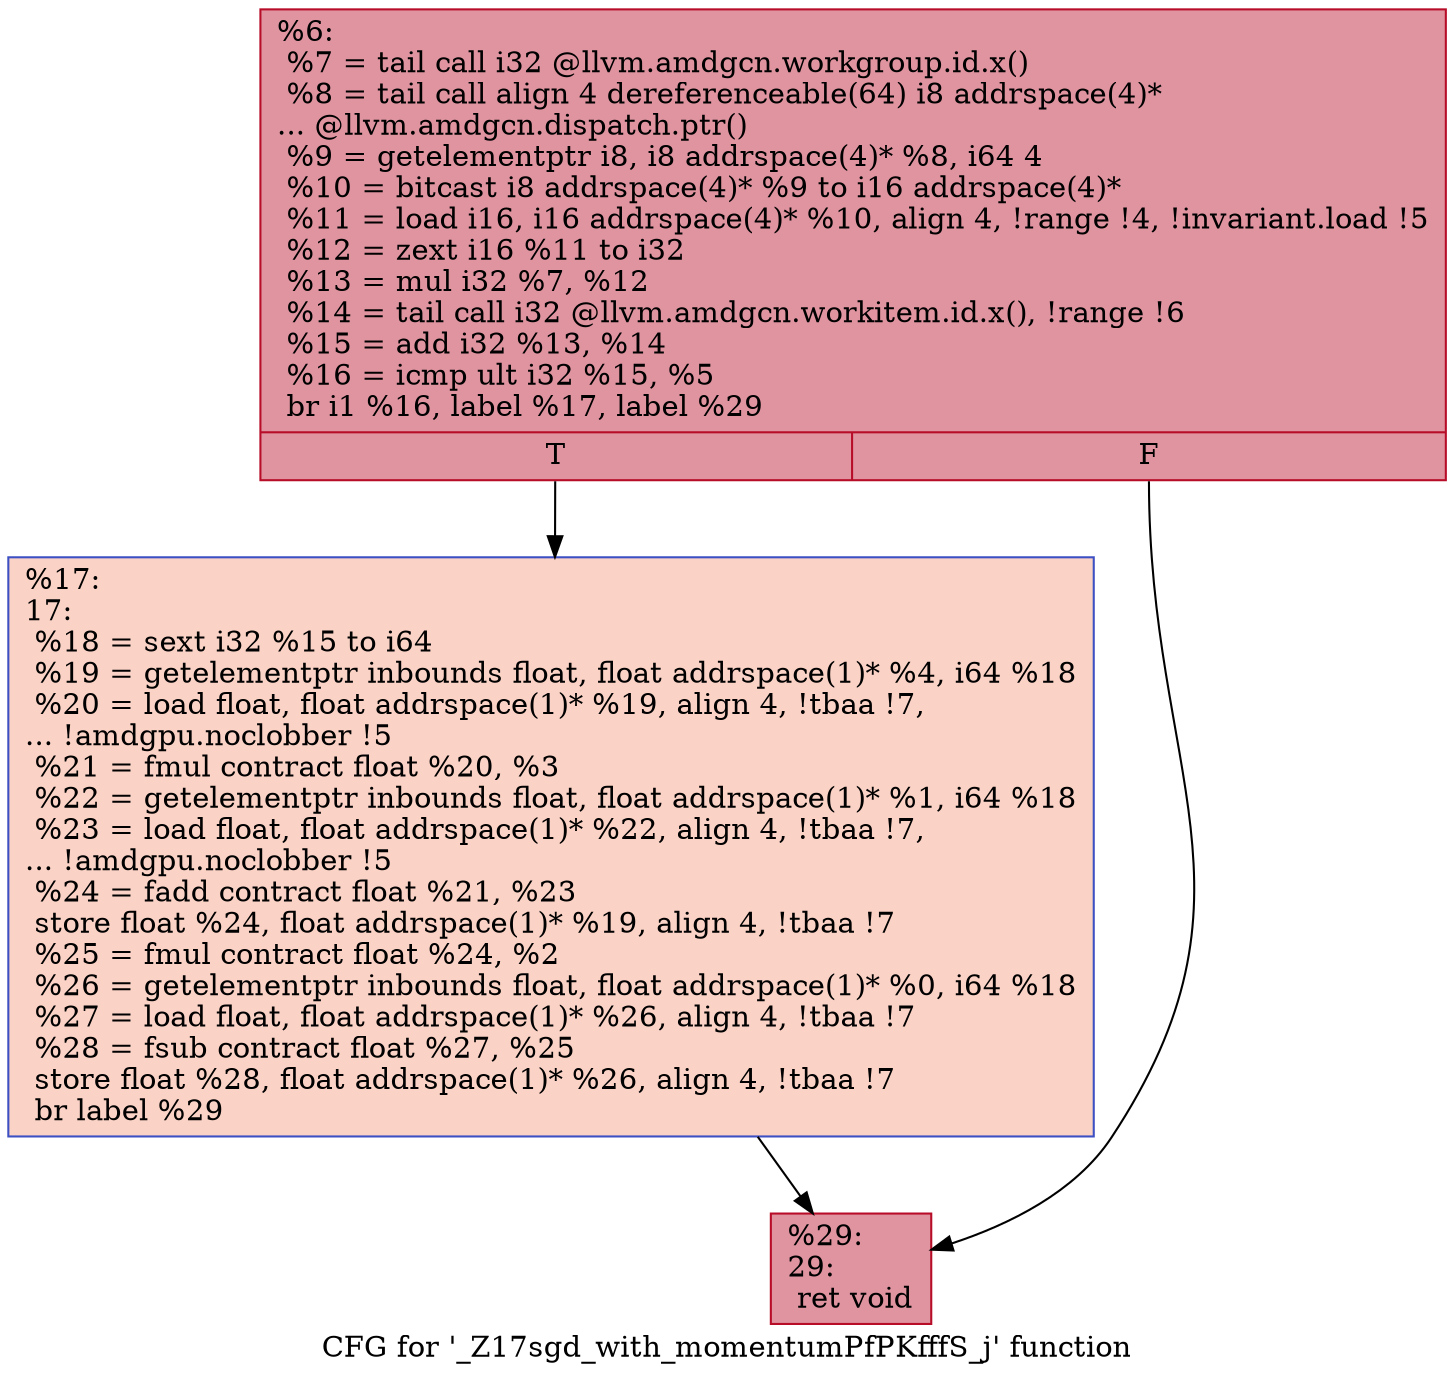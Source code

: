 digraph "CFG for '_Z17sgd_with_momentumPfPKfffS_j' function" {
	label="CFG for '_Z17sgd_with_momentumPfPKfffS_j' function";

	Node0x497d2c0 [shape=record,color="#b70d28ff", style=filled, fillcolor="#b70d2870",label="{%6:\l  %7 = tail call i32 @llvm.amdgcn.workgroup.id.x()\l  %8 = tail call align 4 dereferenceable(64) i8 addrspace(4)*\l... @llvm.amdgcn.dispatch.ptr()\l  %9 = getelementptr i8, i8 addrspace(4)* %8, i64 4\l  %10 = bitcast i8 addrspace(4)* %9 to i16 addrspace(4)*\l  %11 = load i16, i16 addrspace(4)* %10, align 4, !range !4, !invariant.load !5\l  %12 = zext i16 %11 to i32\l  %13 = mul i32 %7, %12\l  %14 = tail call i32 @llvm.amdgcn.workitem.id.x(), !range !6\l  %15 = add i32 %13, %14\l  %16 = icmp ult i32 %15, %5\l  br i1 %16, label %17, label %29\l|{<s0>T|<s1>F}}"];
	Node0x497d2c0:s0 -> Node0x497d6d0;
	Node0x497d2c0:s1 -> Node0x497f2a0;
	Node0x497d6d0 [shape=record,color="#3d50c3ff", style=filled, fillcolor="#f59c7d70",label="{%17:\l17:                                               \l  %18 = sext i32 %15 to i64\l  %19 = getelementptr inbounds float, float addrspace(1)* %4, i64 %18\l  %20 = load float, float addrspace(1)* %19, align 4, !tbaa !7,\l... !amdgpu.noclobber !5\l  %21 = fmul contract float %20, %3\l  %22 = getelementptr inbounds float, float addrspace(1)* %1, i64 %18\l  %23 = load float, float addrspace(1)* %22, align 4, !tbaa !7,\l... !amdgpu.noclobber !5\l  %24 = fadd contract float %21, %23\l  store float %24, float addrspace(1)* %19, align 4, !tbaa !7\l  %25 = fmul contract float %24, %2\l  %26 = getelementptr inbounds float, float addrspace(1)* %0, i64 %18\l  %27 = load float, float addrspace(1)* %26, align 4, !tbaa !7\l  %28 = fsub contract float %27, %25\l  store float %28, float addrspace(1)* %26, align 4, !tbaa !7\l  br label %29\l}"];
	Node0x497d6d0 -> Node0x497f2a0;
	Node0x497f2a0 [shape=record,color="#b70d28ff", style=filled, fillcolor="#b70d2870",label="{%29:\l29:                                               \l  ret void\l}"];
}
